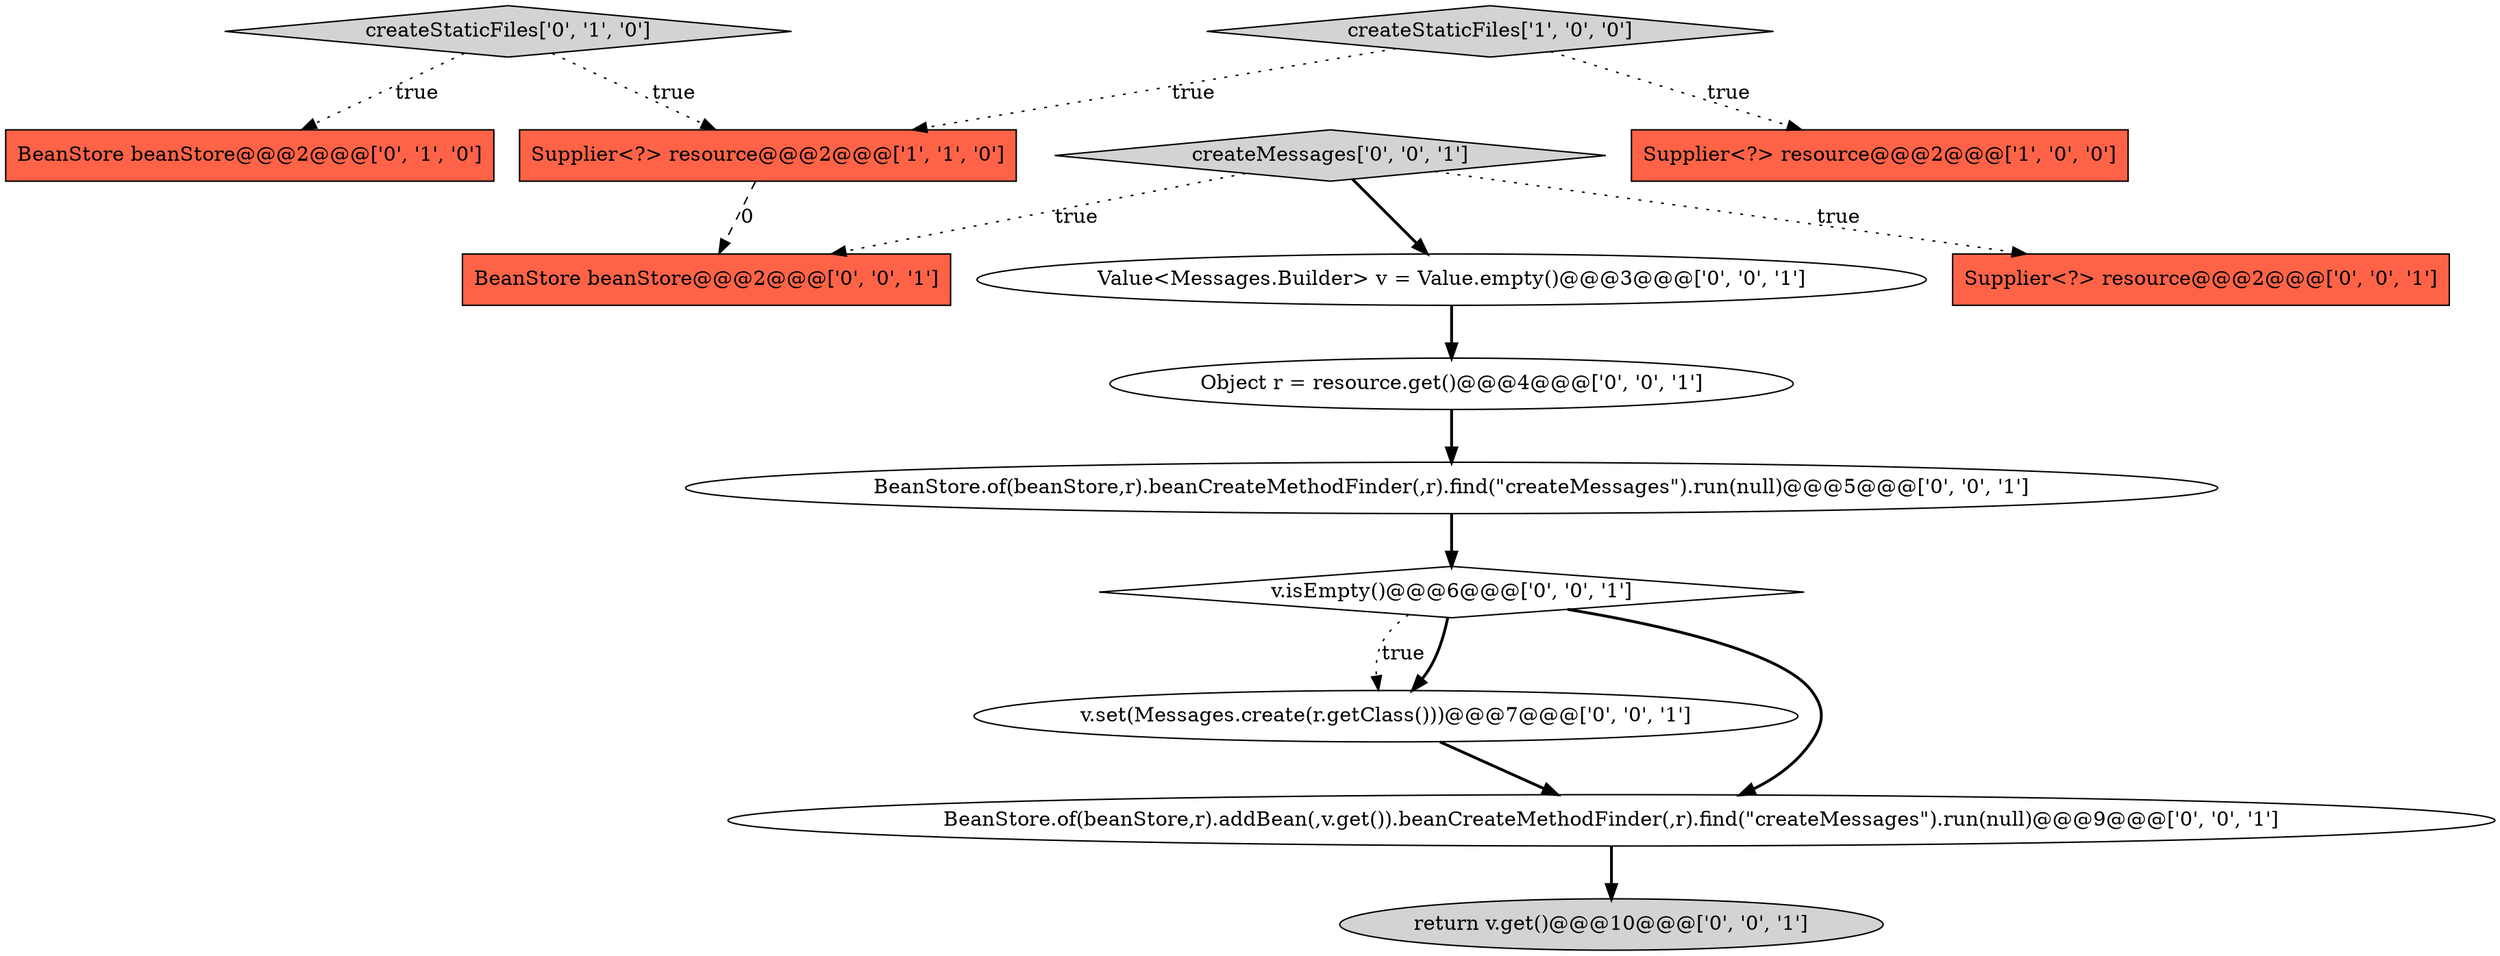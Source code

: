 digraph {
4 [style = filled, label = "createStaticFiles['0', '1', '0']", fillcolor = lightgray, shape = diamond image = "AAA0AAABBB2BBB"];
2 [style = filled, label = "createStaticFiles['1', '0', '0']", fillcolor = lightgray, shape = diamond image = "AAA0AAABBB1BBB"];
1 [style = filled, label = "Supplier<?> resource@@@2@@@['1', '1', '0']", fillcolor = tomato, shape = box image = "AAA0AAABBB1BBB"];
13 [style = filled, label = "v.set(Messages.create(r.getClass()))@@@7@@@['0', '0', '1']", fillcolor = white, shape = ellipse image = "AAA0AAABBB3BBB"];
6 [style = filled, label = "Supplier<?> resource@@@2@@@['0', '0', '1']", fillcolor = tomato, shape = box image = "AAA0AAABBB3BBB"];
5 [style = filled, label = "Object r = resource.get()@@@4@@@['0', '0', '1']", fillcolor = white, shape = ellipse image = "AAA0AAABBB3BBB"];
0 [style = filled, label = "Supplier<?> resource@@@2@@@['1', '0', '0']", fillcolor = tomato, shape = box image = "AAA0AAABBB1BBB"];
7 [style = filled, label = "return v.get()@@@10@@@['0', '0', '1']", fillcolor = lightgray, shape = ellipse image = "AAA0AAABBB3BBB"];
8 [style = filled, label = "v.isEmpty()@@@6@@@['0', '0', '1']", fillcolor = white, shape = diamond image = "AAA0AAABBB3BBB"];
14 [style = filled, label = "createMessages['0', '0', '1']", fillcolor = lightgray, shape = diamond image = "AAA0AAABBB3BBB"];
3 [style = filled, label = "BeanStore beanStore@@@2@@@['0', '1', '0']", fillcolor = tomato, shape = box image = "AAA0AAABBB2BBB"];
9 [style = filled, label = "BeanStore.of(beanStore,r).beanCreateMethodFinder(,r).find(\"createMessages\").run(null)@@@5@@@['0', '0', '1']", fillcolor = white, shape = ellipse image = "AAA0AAABBB3BBB"];
10 [style = filled, label = "BeanStore beanStore@@@2@@@['0', '0', '1']", fillcolor = tomato, shape = box image = "AAA0AAABBB3BBB"];
12 [style = filled, label = "Value<Messages.Builder> v = Value.empty()@@@3@@@['0', '0', '1']", fillcolor = white, shape = ellipse image = "AAA0AAABBB3BBB"];
11 [style = filled, label = "BeanStore.of(beanStore,r).addBean(,v.get()).beanCreateMethodFinder(,r).find(\"createMessages\").run(null)@@@9@@@['0', '0', '1']", fillcolor = white, shape = ellipse image = "AAA0AAABBB3BBB"];
2->1 [style = dotted, label="true"];
8->11 [style = bold, label=""];
12->5 [style = bold, label=""];
13->11 [style = bold, label=""];
2->0 [style = dotted, label="true"];
9->8 [style = bold, label=""];
14->12 [style = bold, label=""];
11->7 [style = bold, label=""];
4->1 [style = dotted, label="true"];
4->3 [style = dotted, label="true"];
5->9 [style = bold, label=""];
1->10 [style = dashed, label="0"];
8->13 [style = bold, label=""];
14->10 [style = dotted, label="true"];
14->6 [style = dotted, label="true"];
8->13 [style = dotted, label="true"];
}
